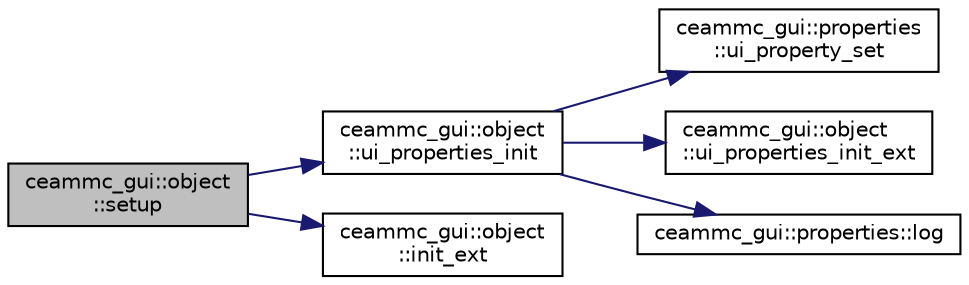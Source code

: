 digraph "ceammc_gui::object::setup"
{
  edge [fontname="Helvetica",fontsize="10",labelfontname="Helvetica",labelfontsize="10"];
  node [fontname="Helvetica",fontsize="10",shape=record];
  rankdir="LR";
  Node1 [label="ceammc_gui::object\l::setup",height=0.2,width=0.4,color="black", fillcolor="grey75", style="filled" fontcolor="black"];
  Node1 -> Node2 [color="midnightblue",fontsize="10",style="solid",fontname="Helvetica"];
  Node2 [label="ceammc_gui::object\l::ui_properties_init",height=0.2,width=0.4,color="black", fillcolor="white", style="filled",URL="$classceammc__gui_1_1object.html#ae7a64dfcf60ab0789360b575edb4d7bb",tooltip="DEPRECATED Initialize default property values. "];
  Node2 -> Node3 [color="midnightblue",fontsize="10",style="solid",fontname="Helvetica"];
  Node3 [label="ceammc_gui::properties\l::ui_property_set",height=0.2,width=0.4,color="black", fillcolor="white", style="filled",URL="$classceammc__gui_1_1properties.html#a61180c37e7a052452e9ad819e91578e1"];
  Node2 -> Node4 [color="midnightblue",fontsize="10",style="solid",fontname="Helvetica"];
  Node4 [label="ceammc_gui::object\l::ui_properties_init_ext",height=0.2,width=0.4,color="black", fillcolor="white", style="filled",URL="$classceammc__gui_1_1object.html#a484b6777e6120a75bb442e38ca0e6ba7",tooltip="DEPRECATED &quot;extension&quot;: properties init routine (within class init) "];
  Node2 -> Node5 [color="midnightblue",fontsize="10",style="solid",fontname="Helvetica"];
  Node5 [label="ceammc_gui::properties::log",height=0.2,width=0.4,color="black", fillcolor="white", style="filled",URL="$classceammc__gui_1_1properties.html#a66c828972682b993a3cd16940b039905"];
  Node1 -> Node6 [color="midnightblue",fontsize="10",style="solid",fontname="Helvetica"];
  Node6 [label="ceammc_gui::object\l::init_ext",height=0.2,width=0.4,color="black", fillcolor="white", style="filled",URL="$classceammc__gui_1_1object.html#a9e50e8adcc0b2389e96a0c7c50457c93",tooltip="&quot;extension&quot;: class initialization "];
}
